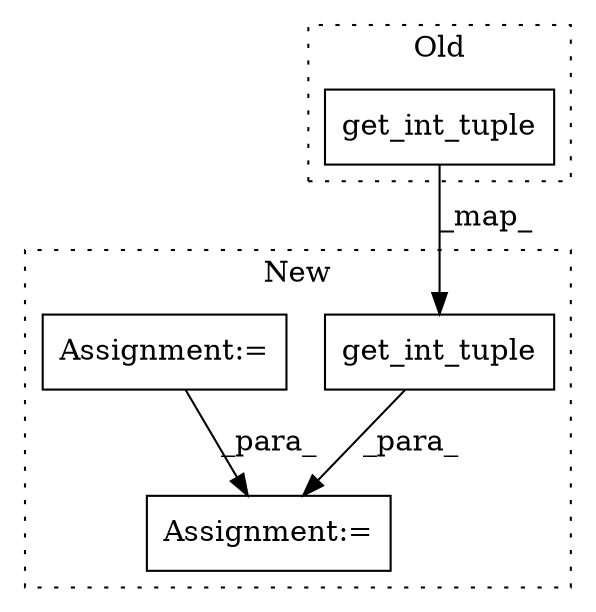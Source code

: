 digraph G {
subgraph cluster0 {
1 [label="get_int_tuple" a="32" s="4345,4375" l="14,1" shape="box"];
label = "Old";
style="dotted";
}
subgraph cluster1 {
2 [label="get_int_tuple" a="32" s="11556,11586" l="14,1" shape="box"];
3 [label="Assignment:=" a="7" s="11610" l="1" shape="box"];
4 [label="Assignment:=" a="7" s="10577" l="2" shape="box"];
label = "New";
style="dotted";
}
1 -> 2 [label="_map_"];
2 -> 3 [label="_para_"];
4 -> 3 [label="_para_"];
}